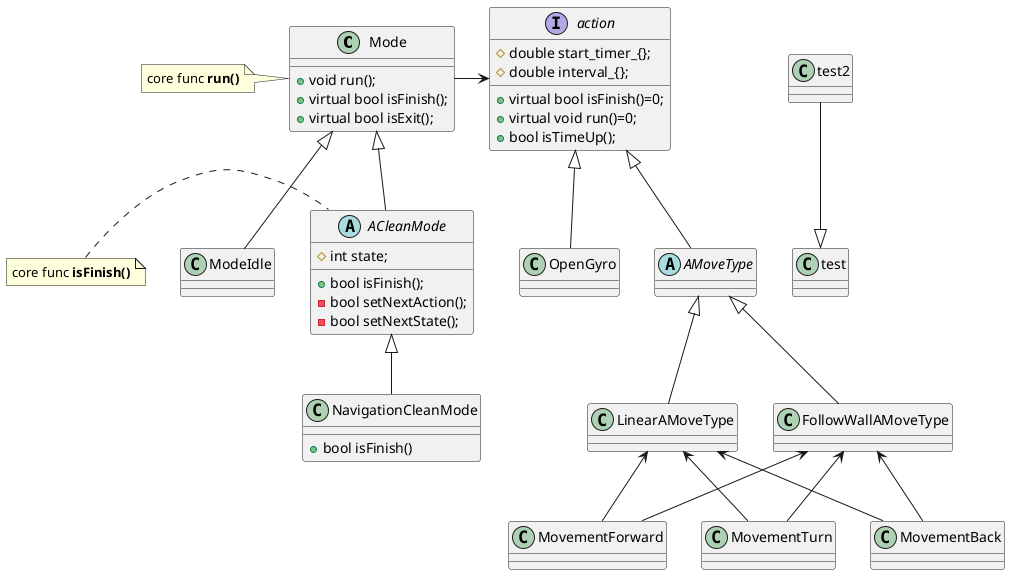 @startuml
Mode ----right----> action
ACleanMode -up-|> Mode
ModeIdle -up-|> Mode
NavigationCleanMode -up-|>ACleanMode
OpenGyro -up-|> action
AMoveType -up-|> action

LinearAMoveType -up-|> AMoveType
FollowWallAMoveType -up-|> AMoveType

MovementForward -up-> FollowWallAMoveType
MovementTurn -up-> FollowWallAMoveType
MovementBack -up-> FollowWallAMoveType

MovementForward -up-> LinearAMoveType
MovementTurn -up-> LinearAMoveType
MovementBack -up-> LinearAMoveType


Interface action{
  +virtual bool isFinish()=0;
  +virtual void run()=0;
  +bool isTimeUp();

 #double start_timer_{};
 #double interval_{};
}

class Mode{
	+void run();
	+virtual bool isFinish();
	+virtual bool isExit();
}

abstract ACleanMode{
 +bool isFinish();
 -bool setNextAction();
 -bool setNextState();
	#int state;
}

abstract AMoveType
class NavigationCleanMode {
 +bool isFinish()
}
note left of Mode : core func **run()**
note left of ACleanMode : core func **isFinish()**

test2 --|> test
class test
@enduml

